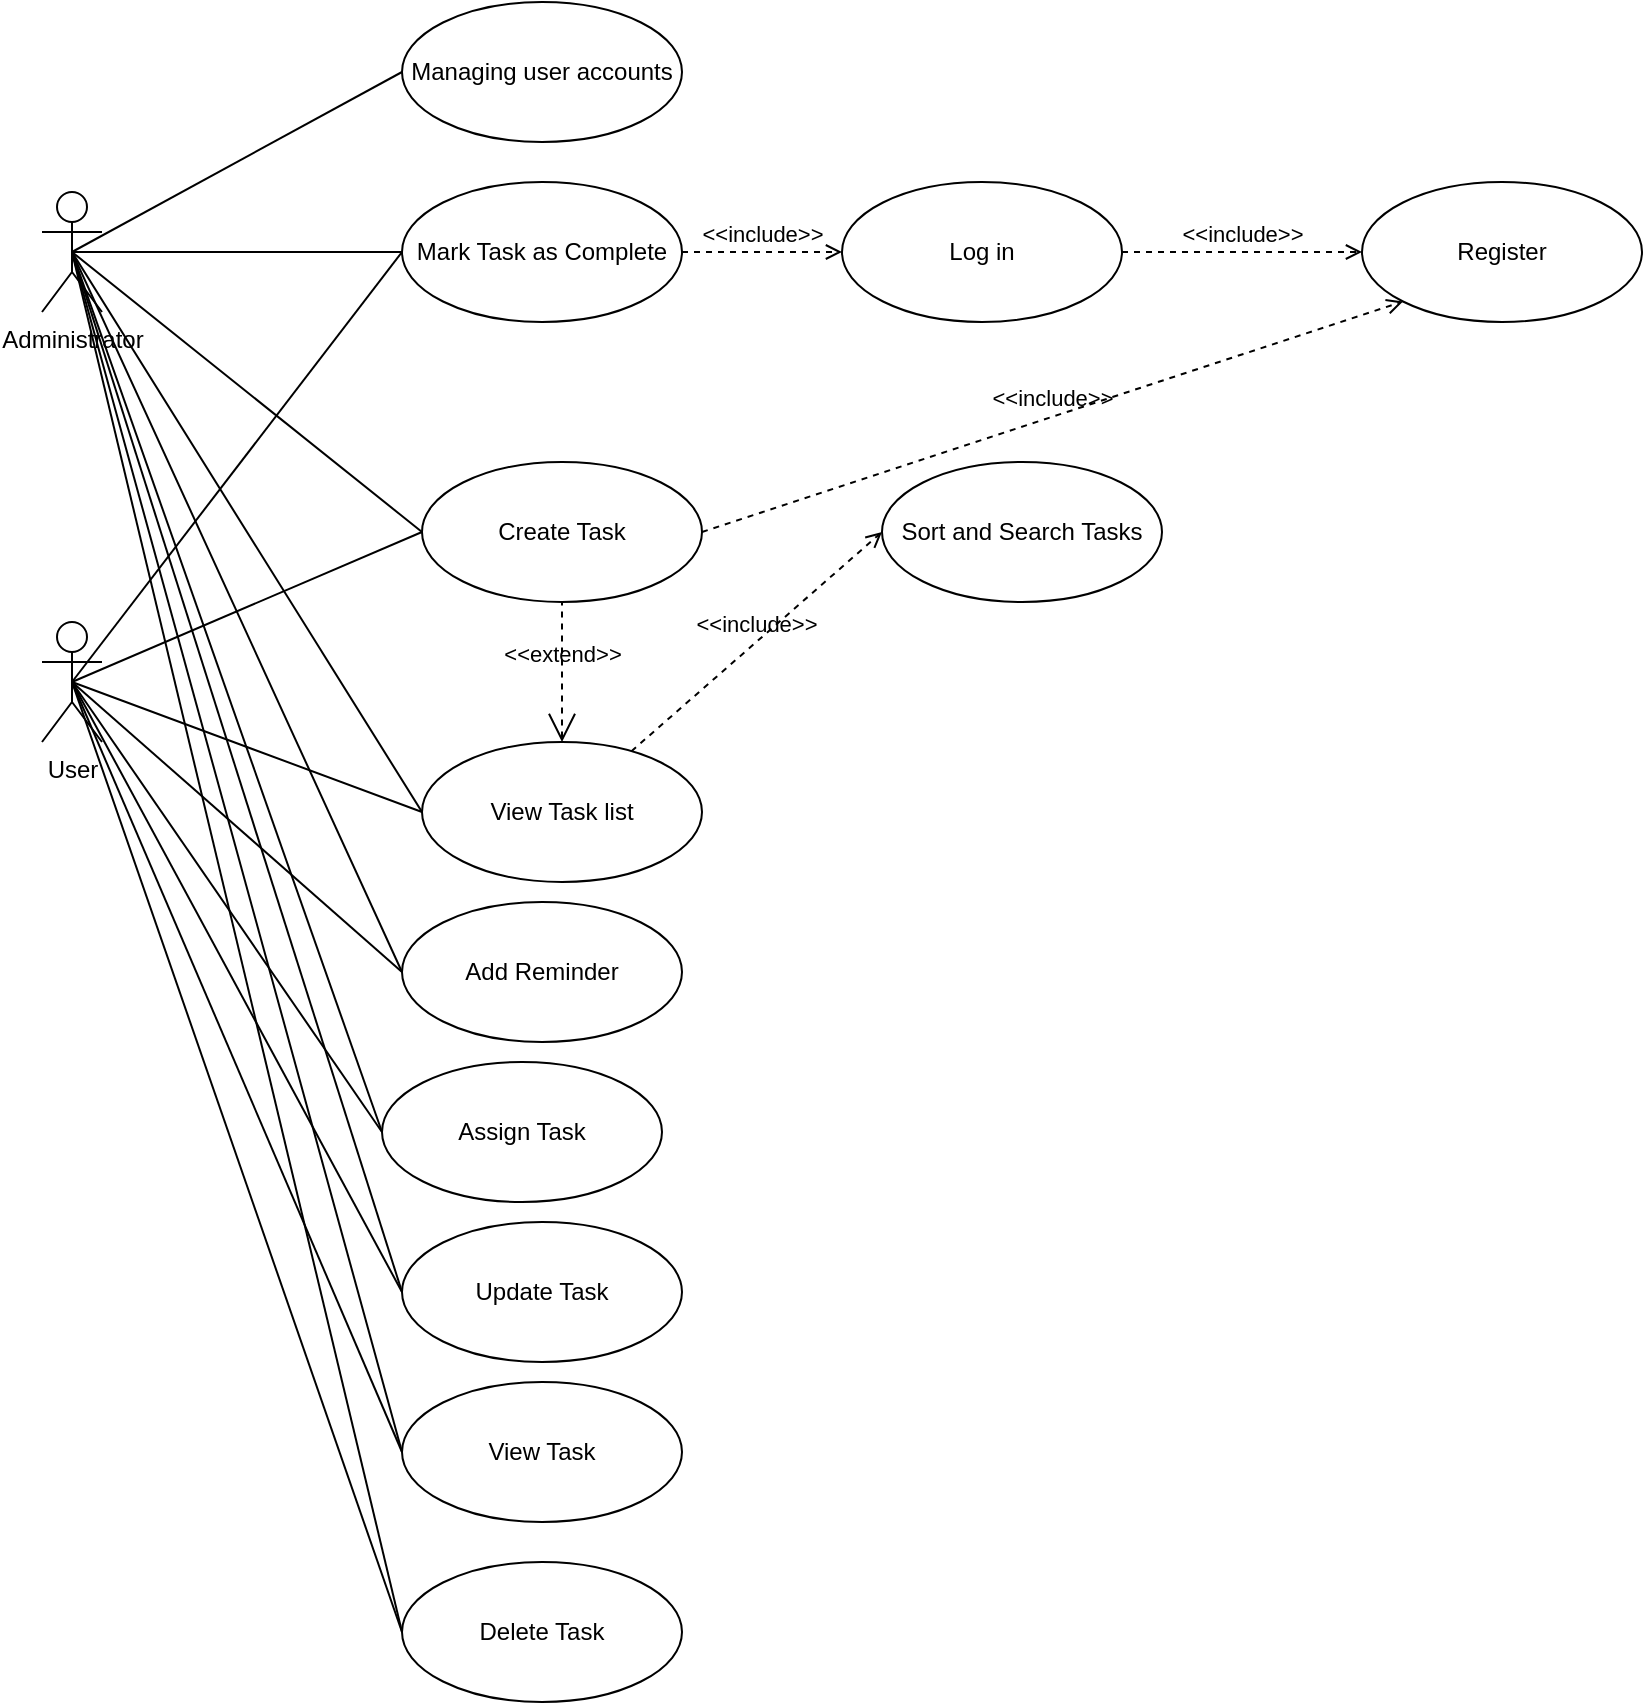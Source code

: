 <mxfile version="24.3.1" type="onedrive">
  <diagram name="Page-1" id="QMHCH7LqSte7AH9QJUCi">
    <mxGraphModel grid="1" page="1" gridSize="10" guides="1" tooltips="1" connect="1" arrows="1" fold="1" pageScale="1" pageWidth="827" pageHeight="1169" math="0" shadow="0">
      <root>
        <mxCell id="0" />
        <mxCell id="1" parent="0" />
        <mxCell id="xgq2TWFlaBuD0IhBDS67-1" value="User" style="shape=umlActor;html=1;verticalLabelPosition=bottom;verticalAlign=top;align=center;" vertex="1" parent="1">
          <mxGeometry x="20" y="350" width="30" height="60" as="geometry" />
        </mxCell>
        <mxCell id="xgq2TWFlaBuD0IhBDS67-2" value="View Task" style="ellipse;whiteSpace=wrap;html=1;" vertex="1" parent="1">
          <mxGeometry x="200" y="730" width="140" height="70" as="geometry" />
        </mxCell>
        <mxCell id="xgq2TWFlaBuD0IhBDS67-4" value="Create Task" style="ellipse;whiteSpace=wrap;html=1;" vertex="1" parent="1">
          <mxGeometry x="210" y="270" width="140" height="70" as="geometry" />
        </mxCell>
        <mxCell id="xgq2TWFlaBuD0IhBDS67-7" value="Assign Task" style="ellipse;whiteSpace=wrap;html=1;" vertex="1" parent="1">
          <mxGeometry x="190" y="570" width="140" height="70" as="geometry" />
        </mxCell>
        <mxCell id="xgq2TWFlaBuD0IhBDS67-8" value="Update Task" style="ellipse;whiteSpace=wrap;html=1;" vertex="1" parent="1">
          <mxGeometry x="200" y="650" width="140" height="70" as="geometry" />
        </mxCell>
        <mxCell id="xgq2TWFlaBuD0IhBDS67-9" value="Delete Task" style="ellipse;whiteSpace=wrap;html=1;" vertex="1" parent="1">
          <mxGeometry x="200" y="820" width="140" height="70" as="geometry" />
        </mxCell>
        <mxCell id="xgq2TWFlaBuD0IhBDS67-19" value="Administrator" style="shape=umlActor;html=1;verticalLabelPosition=bottom;verticalAlign=top;align=center;" vertex="1" parent="1">
          <mxGeometry x="20" y="135" width="30" height="60" as="geometry" />
        </mxCell>
        <mxCell id="xgq2TWFlaBuD0IhBDS67-21" value="View Task list" style="ellipse;whiteSpace=wrap;html=1;" vertex="1" parent="1">
          <mxGeometry x="210" y="410" width="140" height="70" as="geometry" />
        </mxCell>
        <mxCell id="xgq2TWFlaBuD0IhBDS67-22" value="" style="edgeStyle=none;html=1;endArrow=none;verticalAlign=bottom;rounded=0;exitX=0.5;exitY=0.5;exitDx=0;exitDy=0;exitPerimeter=0;entryX=0;entryY=0.5;entryDx=0;entryDy=0;" edge="1" parent="1" source="xgq2TWFlaBuD0IhBDS67-1" target="xgq2TWFlaBuD0IhBDS67-9">
          <mxGeometry width="160" relative="1" as="geometry">
            <mxPoint x="130" y="610" as="sourcePoint" />
            <mxPoint x="290" y="610" as="targetPoint" />
          </mxGeometry>
        </mxCell>
        <mxCell id="Mq_c25xq9D7XaQeGbOqm-1" value="" style="edgeStyle=none;html=1;endArrow=none;verticalAlign=bottom;rounded=0;exitX=0.5;exitY=0.5;exitDx=0;exitDy=0;exitPerimeter=0;entryX=0;entryY=0.5;entryDx=0;entryDy=0;" edge="1" parent="1" source="xgq2TWFlaBuD0IhBDS67-1" target="xgq2TWFlaBuD0IhBDS67-8">
          <mxGeometry width="160" relative="1" as="geometry">
            <mxPoint x="110" y="534.5" as="sourcePoint" />
            <mxPoint x="270" y="534.5" as="targetPoint" />
          </mxGeometry>
        </mxCell>
        <mxCell id="Mq_c25xq9D7XaQeGbOqm-2" value="" style="edgeStyle=none;html=1;endArrow=none;verticalAlign=bottom;rounded=0;entryX=0;entryY=0.5;entryDx=0;entryDy=0;exitX=0.5;exitY=0.5;exitDx=0;exitDy=0;exitPerimeter=0;" edge="1" parent="1" source="xgq2TWFlaBuD0IhBDS67-1" target="xgq2TWFlaBuD0IhBDS67-7">
          <mxGeometry width="160" relative="1" as="geometry">
            <mxPoint x="80" y="540" as="sourcePoint" />
            <mxPoint x="240" y="540" as="targetPoint" />
          </mxGeometry>
        </mxCell>
        <mxCell id="Mq_c25xq9D7XaQeGbOqm-3" value="" style="edgeStyle=none;html=1;endArrow=none;verticalAlign=bottom;rounded=0;exitX=0.5;exitY=0.5;exitDx=0;exitDy=0;exitPerimeter=0;entryX=0;entryY=0.5;entryDx=0;entryDy=0;" edge="1" parent="1" source="xgq2TWFlaBuD0IhBDS67-1" target="xgq2TWFlaBuD0IhBDS67-4">
          <mxGeometry width="160" relative="1" as="geometry">
            <mxPoint x="40" y="520" as="sourcePoint" />
            <mxPoint x="200" y="520" as="targetPoint" />
          </mxGeometry>
        </mxCell>
        <mxCell id="Mq_c25xq9D7XaQeGbOqm-4" value="" style="edgeStyle=none;html=1;endArrow=none;verticalAlign=bottom;rounded=0;exitX=0.5;exitY=0.5;exitDx=0;exitDy=0;exitPerimeter=0;entryX=0;entryY=0.5;entryDx=0;entryDy=0;" edge="1" parent="1" source="xgq2TWFlaBuD0IhBDS67-1" target="xgq2TWFlaBuD0IhBDS67-2">
          <mxGeometry width="160" relative="1" as="geometry">
            <mxPoint x="70" y="510" as="sourcePoint" />
            <mxPoint x="230" y="510" as="targetPoint" />
          </mxGeometry>
        </mxCell>
        <mxCell id="Mq_c25xq9D7XaQeGbOqm-5" value="Sort and Search Tasks" style="ellipse;whiteSpace=wrap;html=1;" vertex="1" parent="1">
          <mxGeometry x="440" y="270" width="140" height="70" as="geometry" />
        </mxCell>
        <mxCell id="Mq_c25xq9D7XaQeGbOqm-7" value="&amp;lt;&amp;lt;extend&amp;gt;&amp;gt;" style="edgeStyle=none;html=1;startArrow=open;endArrow=none;startSize=12;verticalAlign=bottom;dashed=1;labelBackgroundColor=none;rounded=0;entryX=0.5;entryY=1;entryDx=0;entryDy=0;exitX=0.5;exitY=0;exitDx=0;exitDy=0;" edge="1" parent="1" source="xgq2TWFlaBuD0IhBDS67-21" target="xgq2TWFlaBuD0IhBDS67-4">
          <mxGeometry width="160" relative="1" as="geometry">
            <mxPoint x="330" y="400" as="sourcePoint" />
            <mxPoint x="490" y="400" as="targetPoint" />
          </mxGeometry>
        </mxCell>
        <mxCell id="Mq_c25xq9D7XaQeGbOqm-8" value="" style="edgeStyle=none;html=1;endArrow=none;verticalAlign=bottom;rounded=0;exitX=0.5;exitY=0.5;exitDx=0;exitDy=0;exitPerimeter=0;entryX=0;entryY=0.5;entryDx=0;entryDy=0;" edge="1" parent="1" source="xgq2TWFlaBuD0IhBDS67-1" target="xgq2TWFlaBuD0IhBDS67-21">
          <mxGeometry width="160" relative="1" as="geometry">
            <mxPoint x="330" y="400" as="sourcePoint" />
            <mxPoint x="490" y="400" as="targetPoint" />
          </mxGeometry>
        </mxCell>
        <mxCell id="Mq_c25xq9D7XaQeGbOqm-11" value="Add Reminder" style="ellipse;whiteSpace=wrap;html=1;" vertex="1" parent="1">
          <mxGeometry x="200" y="490" width="140" height="70" as="geometry" />
        </mxCell>
        <mxCell id="6Crfp2xRjzYK1JE_Chck-2" value="Log in" style="ellipse;whiteSpace=wrap;html=1;" vertex="1" parent="1">
          <mxGeometry x="420" y="130" width="140" height="70" as="geometry" />
        </mxCell>
        <mxCell id="6Crfp2xRjzYK1JE_Chck-3" value="Register" style="ellipse;whiteSpace=wrap;html=1;" vertex="1" parent="1">
          <mxGeometry x="680" y="130" width="140" height="70" as="geometry" />
        </mxCell>
        <mxCell id="6Crfp2xRjzYK1JE_Chck-4" value="&amp;lt;&amp;lt;include&amp;gt;&amp;gt;" style="edgeStyle=none;html=1;endArrow=open;verticalAlign=bottom;dashed=1;labelBackgroundColor=none;rounded=0;exitX=1;exitY=0.5;exitDx=0;exitDy=0;entryX=0;entryY=0.5;entryDx=0;entryDy=0;" edge="1" parent="1" source="6Crfp2xRjzYK1JE_Chck-2" target="6Crfp2xRjzYK1JE_Chck-3">
          <mxGeometry width="160" relative="1" as="geometry">
            <mxPoint x="460" y="160" as="sourcePoint" />
            <mxPoint x="620" y="160" as="targetPoint" />
          </mxGeometry>
        </mxCell>
        <mxCell id="6Crfp2xRjzYK1JE_Chck-6" value="" style="endArrow=none;html=1;rounded=0;entryX=0.5;entryY=0.5;entryDx=0;entryDy=0;entryPerimeter=0;exitX=0;exitY=0.5;exitDx=0;exitDy=0;" edge="1" parent="1" source="xgq2TWFlaBuD0IhBDS67-4" target="xgq2TWFlaBuD0IhBDS67-19">
          <mxGeometry width="50" height="50" relative="1" as="geometry">
            <mxPoint x="475" y="255" as="sourcePoint" />
            <mxPoint x="90" y="100" as="targetPoint" />
          </mxGeometry>
        </mxCell>
        <mxCell id="6Crfp2xRjzYK1JE_Chck-7" value="&amp;lt;&amp;lt;include&amp;gt;&amp;gt;" style="edgeStyle=none;html=1;endArrow=open;verticalAlign=bottom;dashed=1;labelBackgroundColor=none;rounded=0;exitX=1;exitY=0.5;exitDx=0;exitDy=0;entryX=0;entryY=1;entryDx=0;entryDy=0;" edge="1" parent="1" source="xgq2TWFlaBuD0IhBDS67-4" target="6Crfp2xRjzYK1JE_Chck-3">
          <mxGeometry width="160" relative="1" as="geometry">
            <mxPoint x="510" y="210" as="sourcePoint" />
            <mxPoint x="670" y="210" as="targetPoint" />
          </mxGeometry>
        </mxCell>
        <mxCell id="6Crfp2xRjzYK1JE_Chck-8" value="&amp;lt;&amp;lt;include&amp;gt;&amp;gt;" style="edgeStyle=none;html=1;endArrow=open;verticalAlign=bottom;dashed=1;labelBackgroundColor=none;rounded=0;entryX=0;entryY=0.5;entryDx=0;entryDy=0;" edge="1" parent="1" source="xgq2TWFlaBuD0IhBDS67-21" target="Mq_c25xq9D7XaQeGbOqm-5">
          <mxGeometry width="160" relative="1" as="geometry">
            <mxPoint x="440" y="345" as="sourcePoint" />
            <mxPoint x="600" y="345" as="targetPoint" />
          </mxGeometry>
        </mxCell>
        <mxCell id="6Crfp2xRjzYK1JE_Chck-10" value="Mark Task as Complete" style="ellipse;whiteSpace=wrap;html=1;" vertex="1" parent="1">
          <mxGeometry x="200" y="130" width="140" height="70" as="geometry" />
        </mxCell>
        <mxCell id="6Crfp2xRjzYK1JE_Chck-11" value="" style="edgeStyle=none;html=1;endArrow=none;verticalAlign=bottom;rounded=0;entryX=0;entryY=0.5;entryDx=0;entryDy=0;exitX=0.5;exitY=0.5;exitDx=0;exitDy=0;exitPerimeter=0;" edge="1" parent="1" source="xgq2TWFlaBuD0IhBDS67-19" target="6Crfp2xRjzYK1JE_Chck-10">
          <mxGeometry width="160" relative="1" as="geometry">
            <mxPoint x="40" y="220" as="sourcePoint" />
            <mxPoint x="200" y="220" as="targetPoint" />
          </mxGeometry>
        </mxCell>
        <mxCell id="6Crfp2xRjzYK1JE_Chck-13" value="" style="edgeStyle=none;html=1;endArrow=none;verticalAlign=bottom;rounded=0;entryX=0;entryY=0.5;entryDx=0;entryDy=0;exitX=0.5;exitY=0.5;exitDx=0;exitDy=0;exitPerimeter=0;" edge="1" parent="1" source="xgq2TWFlaBuD0IhBDS67-1" target="6Crfp2xRjzYK1JE_Chck-10">
          <mxGeometry width="160" relative="1" as="geometry">
            <mxPoint x="65" y="390" as="sourcePoint" />
            <mxPoint x="210" y="215" as="targetPoint" />
          </mxGeometry>
        </mxCell>
        <mxCell id="6Crfp2xRjzYK1JE_Chck-14" value="&amp;lt;&amp;lt;include&amp;gt;&amp;gt;" style="edgeStyle=none;html=1;endArrow=open;verticalAlign=bottom;dashed=1;labelBackgroundColor=none;rounded=0;exitX=1;exitY=0.5;exitDx=0;exitDy=0;entryX=0;entryY=0.5;entryDx=0;entryDy=0;" edge="1" parent="1" source="6Crfp2xRjzYK1JE_Chck-10" target="6Crfp2xRjzYK1JE_Chck-2">
          <mxGeometry width="160" relative="1" as="geometry">
            <mxPoint x="310" y="120" as="sourcePoint" />
            <mxPoint x="470" y="120" as="targetPoint" />
          </mxGeometry>
        </mxCell>
        <mxCell id="6Crfp2xRjzYK1JE_Chck-15" value="" style="edgeStyle=none;html=1;endArrow=none;verticalAlign=bottom;rounded=0;exitX=0.5;exitY=0.5;exitDx=0;exitDy=0;exitPerimeter=0;entryX=0;entryY=0.5;entryDx=0;entryDy=0;" edge="1" parent="1" source="xgq2TWFlaBuD0IhBDS67-1" target="Mq_c25xq9D7XaQeGbOqm-11">
          <mxGeometry width="160" relative="1" as="geometry">
            <mxPoint x="130" y="390" as="sourcePoint" />
            <mxPoint x="190" y="420" as="targetPoint" />
          </mxGeometry>
        </mxCell>
        <mxCell id="6Crfp2xRjzYK1JE_Chck-16" value="" style="edgeStyle=none;html=1;endArrow=none;verticalAlign=bottom;rounded=0;exitX=0.5;exitY=0.5;exitDx=0;exitDy=0;exitPerimeter=0;entryX=0;entryY=0.5;entryDx=0;entryDy=0;" edge="1" parent="1" source="xgq2TWFlaBuD0IhBDS67-19" target="xgq2TWFlaBuD0IhBDS67-21">
          <mxGeometry width="160" relative="1" as="geometry">
            <mxPoint x="430" y="440" as="sourcePoint" />
            <mxPoint x="590" y="440" as="targetPoint" />
          </mxGeometry>
        </mxCell>
        <mxCell id="6Crfp2xRjzYK1JE_Chck-30" value="Managing user accounts" style="ellipse;whiteSpace=wrap;html=1;" vertex="1" parent="1">
          <mxGeometry x="200" y="40" width="140" height="70" as="geometry" />
        </mxCell>
        <mxCell id="6Crfp2xRjzYK1JE_Chck-31" value="" style="edgeStyle=none;html=1;endArrow=none;verticalAlign=bottom;rounded=0;exitX=0.5;exitY=0.5;exitDx=0;exitDy=0;exitPerimeter=0;entryX=0;entryY=0.5;entryDx=0;entryDy=0;" edge="1" parent="1" source="xgq2TWFlaBuD0IhBDS67-19" target="6Crfp2xRjzYK1JE_Chck-30">
          <mxGeometry width="160" relative="1" as="geometry">
            <mxPoint x="70" y="80" as="sourcePoint" />
            <mxPoint x="230" y="80" as="targetPoint" />
          </mxGeometry>
        </mxCell>
        <mxCell id="6Crfp2xRjzYK1JE_Chck-32" value="" style="edgeStyle=none;html=1;endArrow=none;verticalAlign=bottom;rounded=0;exitX=0.5;exitY=0.5;exitDx=0;exitDy=0;exitPerimeter=0;entryX=0;entryY=0.5;entryDx=0;entryDy=0;" edge="1" parent="1" source="xgq2TWFlaBuD0IhBDS67-19" target="xgq2TWFlaBuD0IhBDS67-2">
          <mxGeometry width="160" relative="1" as="geometry">
            <mxPoint x="360" y="430" as="sourcePoint" />
            <mxPoint x="525" y="905" as="targetPoint" />
          </mxGeometry>
        </mxCell>
        <mxCell id="6Crfp2xRjzYK1JE_Chck-33" value="" style="edgeStyle=none;html=1;endArrow=none;verticalAlign=bottom;rounded=0;exitX=0.5;exitY=0.5;exitDx=0;exitDy=0;exitPerimeter=0;entryX=0;entryY=0.5;entryDx=0;entryDy=0;" edge="1" parent="1" source="xgq2TWFlaBuD0IhBDS67-19" target="xgq2TWFlaBuD0IhBDS67-9">
          <mxGeometry width="160" relative="1" as="geometry">
            <mxPoint x="402.5" y="420" as="sourcePoint" />
            <mxPoint x="567.5" y="805" as="targetPoint" />
          </mxGeometry>
        </mxCell>
        <mxCell id="6Crfp2xRjzYK1JE_Chck-34" value="" style="edgeStyle=none;html=1;endArrow=none;verticalAlign=bottom;rounded=0;exitX=0.5;exitY=0.5;exitDx=0;exitDy=0;exitPerimeter=0;entryX=0;entryY=0.5;entryDx=0;entryDy=0;" edge="1" parent="1" source="xgq2TWFlaBuD0IhBDS67-19" target="xgq2TWFlaBuD0IhBDS67-8">
          <mxGeometry width="160" relative="1" as="geometry">
            <mxPoint x="35" y="265" as="sourcePoint" />
            <mxPoint x="200" y="570" as="targetPoint" />
          </mxGeometry>
        </mxCell>
        <mxCell id="6Crfp2xRjzYK1JE_Chck-35" value="" style="edgeStyle=none;html=1;endArrow=none;verticalAlign=bottom;rounded=0;entryX=0;entryY=0.5;entryDx=0;entryDy=0;exitX=0.5;exitY=0.5;exitDx=0;exitDy=0;exitPerimeter=0;" edge="1" parent="1" source="xgq2TWFlaBuD0IhBDS67-19" target="xgq2TWFlaBuD0IhBDS67-7">
          <mxGeometry width="160" relative="1" as="geometry">
            <mxPoint x="370" y="550" as="sourcePoint" />
            <mxPoint x="525" y="775" as="targetPoint" />
          </mxGeometry>
        </mxCell>
        <mxCell id="6Crfp2xRjzYK1JE_Chck-36" value="" style="edgeStyle=none;html=1;endArrow=none;verticalAlign=bottom;rounded=0;exitX=0.5;exitY=0.5;exitDx=0;exitDy=0;exitPerimeter=0;entryX=0;entryY=0.5;entryDx=0;entryDy=0;" edge="1" parent="1" source="xgq2TWFlaBuD0IhBDS67-19" target="Mq_c25xq9D7XaQeGbOqm-11">
          <mxGeometry width="160" relative="1" as="geometry">
            <mxPoint x="45" y="350" as="sourcePoint" />
            <mxPoint x="210" y="495" as="targetPoint" />
          </mxGeometry>
        </mxCell>
      </root>
    </mxGraphModel>
  </diagram>
</mxfile>
